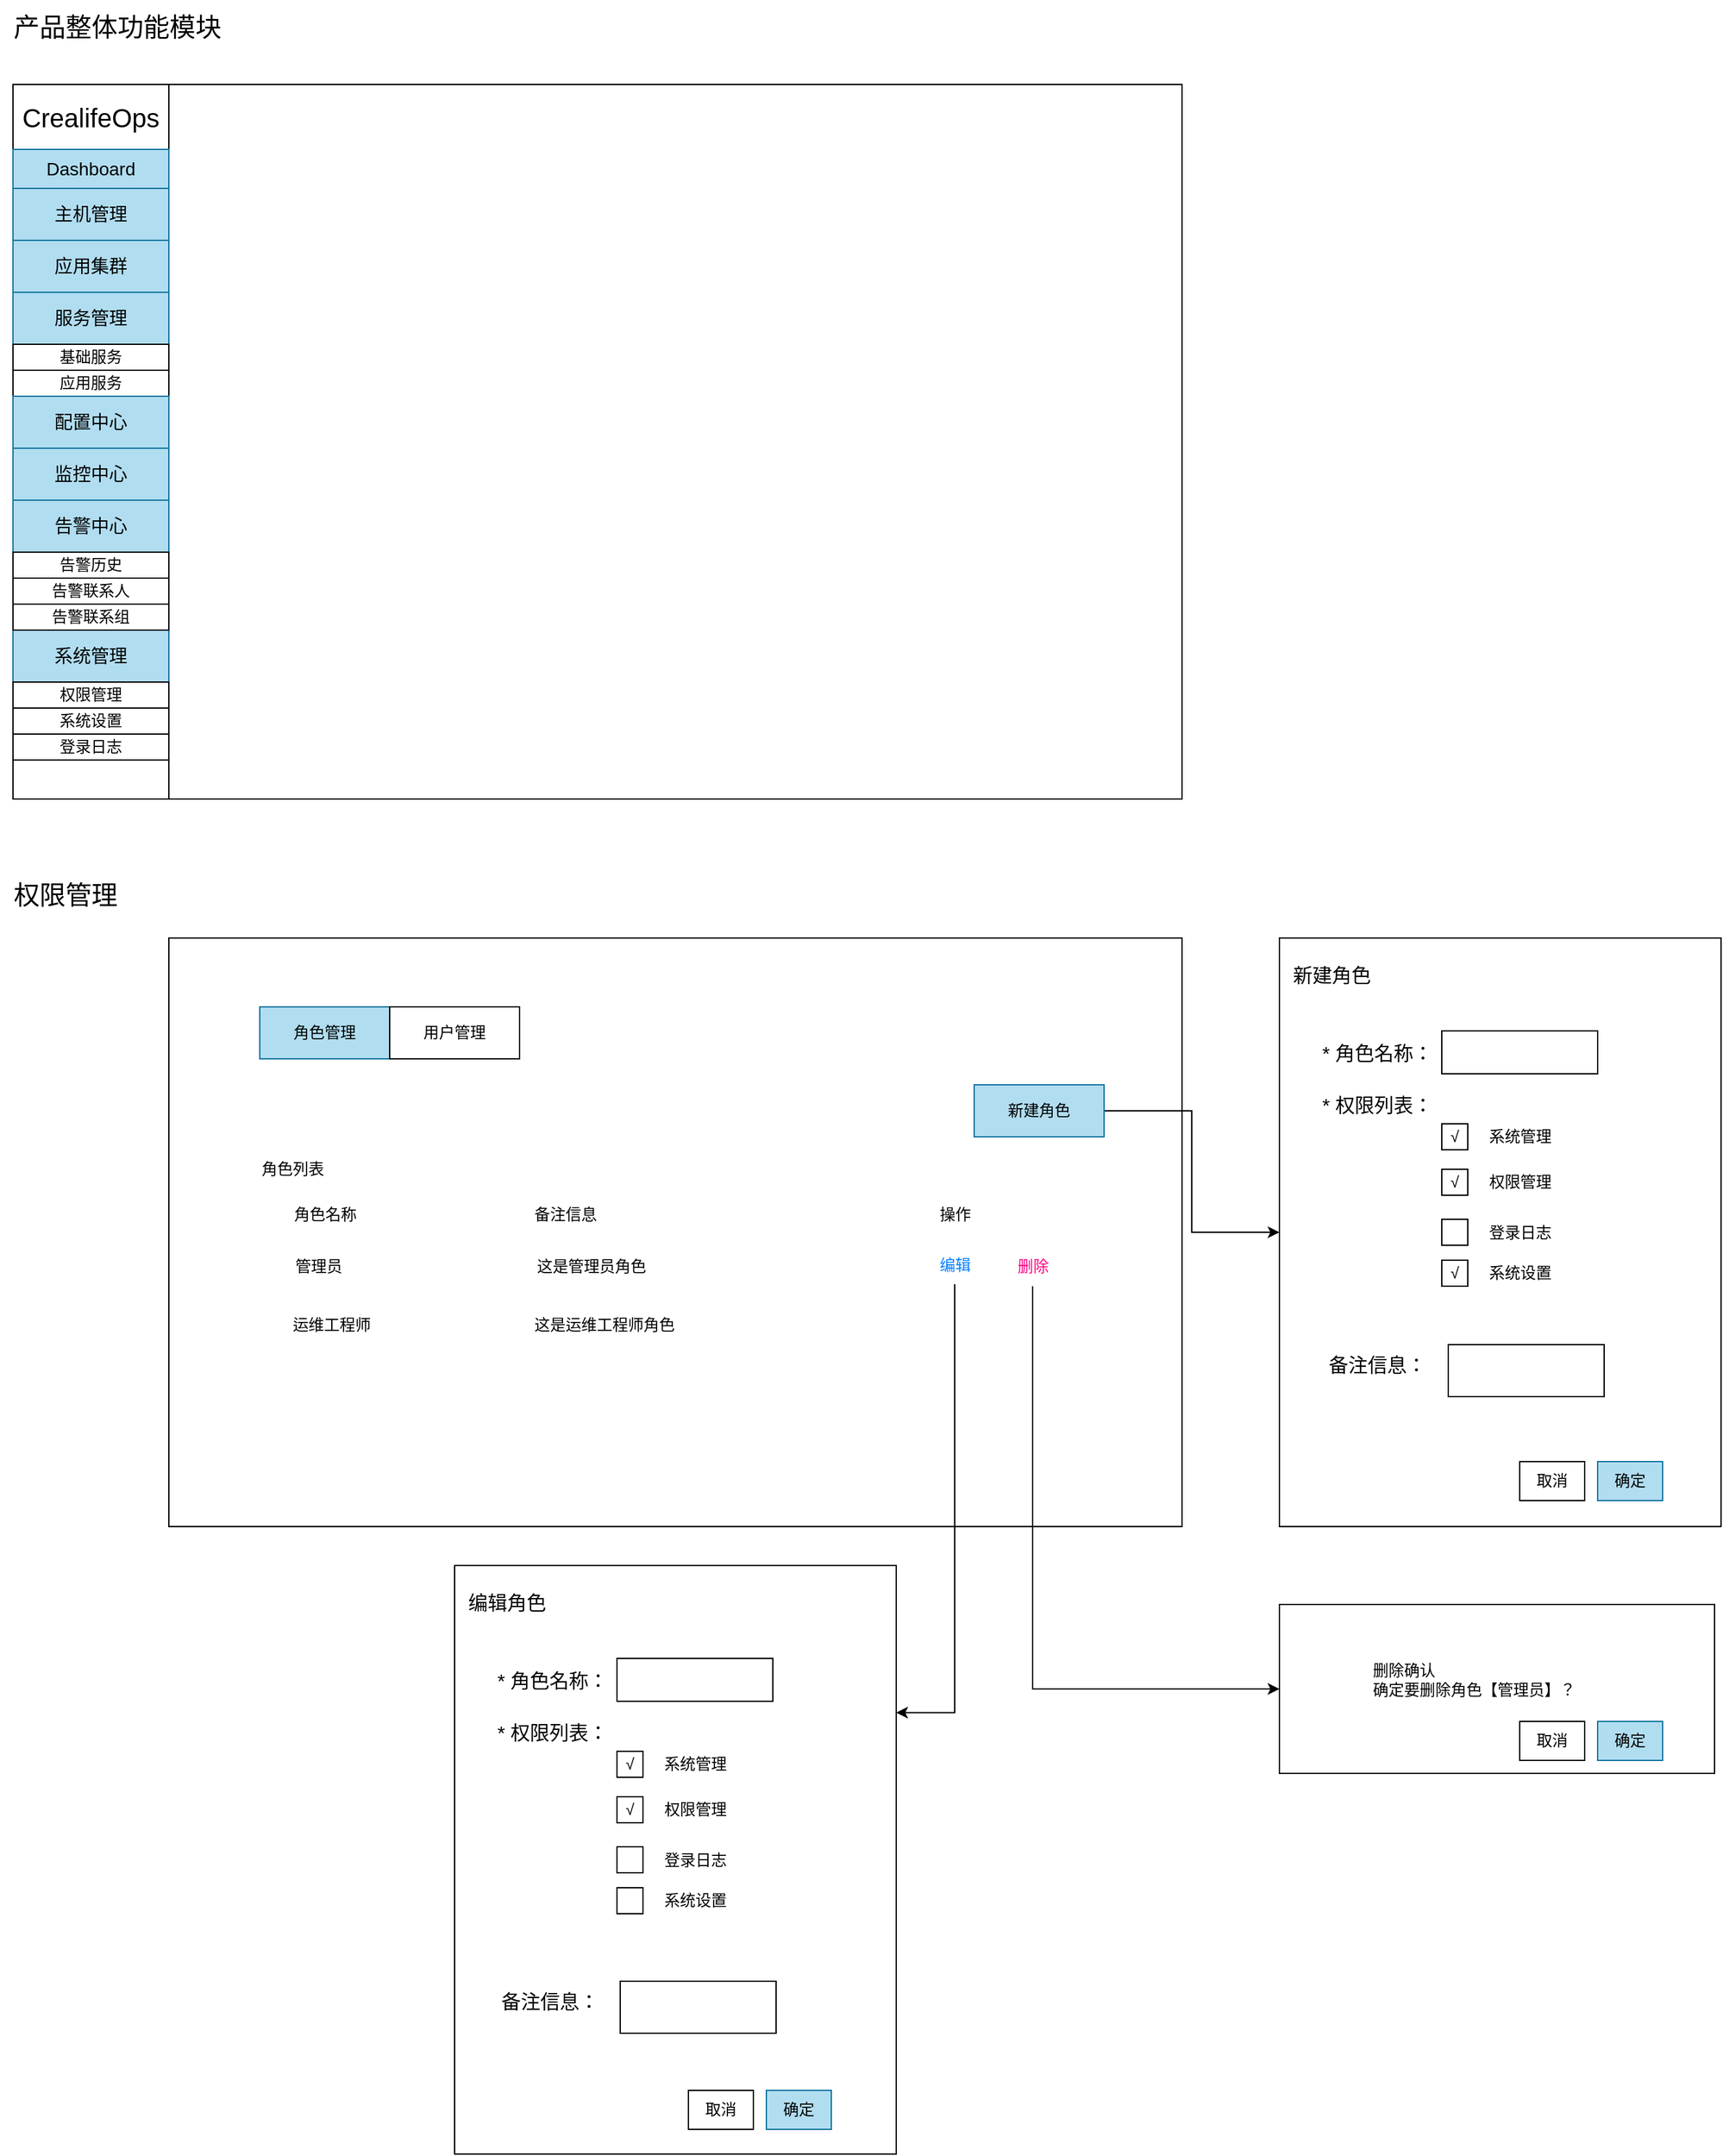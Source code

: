 <mxfile version="26.0.11">
  <diagram name="第 1 页" id="jSlEA7Z82A5dx9JD-4lL">
    <mxGraphModel dx="1325" dy="1305" grid="1" gridSize="10" guides="1" tooltips="1" connect="1" arrows="1" fold="1" page="1" pageScale="1" pageWidth="1169" pageHeight="827" math="0" shadow="0">
      <root>
        <mxCell id="0" />
        <mxCell id="1" parent="0" />
        <mxCell id="P7z-OZGvAiQnBAwZXuj_-1" value="" style="rounded=0;whiteSpace=wrap;html=1;" vertex="1" parent="1">
          <mxGeometry x="100" y="110" width="900" height="550" as="geometry" />
        </mxCell>
        <mxCell id="P7z-OZGvAiQnBAwZXuj_-2" value="&lt;font style=&quot;font-size: 20px;&quot;&gt;产品整体功能模块&lt;/font&gt;" style="text;html=1;align=center;verticalAlign=middle;resizable=0;points=[];autosize=1;strokeColor=none;fillColor=none;" vertex="1" parent="1">
          <mxGeometry x="90" y="45" width="180" height="40" as="geometry" />
        </mxCell>
        <mxCell id="P7z-OZGvAiQnBAwZXuj_-3" value="" style="rounded=0;whiteSpace=wrap;html=1;" vertex="1" parent="1">
          <mxGeometry x="100" y="110" width="120" height="550" as="geometry" />
        </mxCell>
        <mxCell id="P7z-OZGvAiQnBAwZXuj_-4" value="系统管理" style="rounded=0;whiteSpace=wrap;html=1;fillColor=#b1ddf0;strokeColor=#10739e;fontSize=14;" vertex="1" parent="1">
          <mxGeometry x="100" y="530" width="120" height="40" as="geometry" />
        </mxCell>
        <mxCell id="P7z-OZGvAiQnBAwZXuj_-5" value="权限管理" style="rounded=0;whiteSpace=wrap;html=1;" vertex="1" parent="1">
          <mxGeometry x="100" y="570" width="120" height="20" as="geometry" />
        </mxCell>
        <mxCell id="P7z-OZGvAiQnBAwZXuj_-6" value="系统设置" style="rounded=0;whiteSpace=wrap;html=1;" vertex="1" parent="1">
          <mxGeometry x="100" y="590" width="120" height="20" as="geometry" />
        </mxCell>
        <mxCell id="P7z-OZGvAiQnBAwZXuj_-7" value="&lt;font style=&quot;font-size: 20px;&quot;&gt;CrealifeOps&lt;/font&gt;" style="rounded=0;whiteSpace=wrap;html=1;" vertex="1" parent="1">
          <mxGeometry x="100" y="110" width="120" height="50" as="geometry" />
        </mxCell>
        <mxCell id="P7z-OZGvAiQnBAwZXuj_-8" value="Dashboard" style="rounded=0;whiteSpace=wrap;html=1;fillColor=#b1ddf0;strokeColor=#10739e;fontSize=14;" vertex="1" parent="1">
          <mxGeometry x="100" y="160" width="120" height="30" as="geometry" />
        </mxCell>
        <mxCell id="P7z-OZGvAiQnBAwZXuj_-10" value="主机管理" style="rounded=0;whiteSpace=wrap;html=1;fillColor=#b1ddf0;strokeColor=#10739e;fontSize=14;" vertex="1" parent="1">
          <mxGeometry x="100" y="190" width="120" height="40" as="geometry" />
        </mxCell>
        <mxCell id="P7z-OZGvAiQnBAwZXuj_-11" value="应用集群" style="rounded=0;whiteSpace=wrap;html=1;fillColor=#b1ddf0;strokeColor=#10739e;fontSize=14;" vertex="1" parent="1">
          <mxGeometry x="100" y="230" width="120" height="40" as="geometry" />
        </mxCell>
        <mxCell id="P7z-OZGvAiQnBAwZXuj_-12" value="服务管理" style="rounded=0;whiteSpace=wrap;html=1;fillColor=#b1ddf0;strokeColor=#10739e;fontSize=14;" vertex="1" parent="1">
          <mxGeometry x="100" y="270" width="120" height="40" as="geometry" />
        </mxCell>
        <mxCell id="P7z-OZGvAiQnBAwZXuj_-13" value="基础服务" style="rounded=0;whiteSpace=wrap;html=1;" vertex="1" parent="1">
          <mxGeometry x="100" y="310" width="120" height="20" as="geometry" />
        </mxCell>
        <mxCell id="P7z-OZGvAiQnBAwZXuj_-14" value="应用服务" style="rounded=0;whiteSpace=wrap;html=1;" vertex="1" parent="1">
          <mxGeometry x="100" y="330" width="120" height="20" as="geometry" />
        </mxCell>
        <mxCell id="P7z-OZGvAiQnBAwZXuj_-16" value="监控中心" style="rounded=0;whiteSpace=wrap;html=1;fillColor=#b1ddf0;strokeColor=#10739e;fontSize=14;" vertex="1" parent="1">
          <mxGeometry x="100" y="390" width="120" height="40" as="geometry" />
        </mxCell>
        <mxCell id="P7z-OZGvAiQnBAwZXuj_-17" value="配置中心" style="rounded=0;whiteSpace=wrap;html=1;fillColor=#b1ddf0;strokeColor=#10739e;fontSize=14;" vertex="1" parent="1">
          <mxGeometry x="100" y="350" width="120" height="40" as="geometry" />
        </mxCell>
        <mxCell id="P7z-OZGvAiQnBAwZXuj_-18" value="告警中心" style="rounded=0;whiteSpace=wrap;html=1;fillColor=#b1ddf0;strokeColor=#10739e;fontSize=14;" vertex="1" parent="1">
          <mxGeometry x="100" y="430" width="120" height="40" as="geometry" />
        </mxCell>
        <mxCell id="P7z-OZGvAiQnBAwZXuj_-19" value="告警历史" style="rounded=0;whiteSpace=wrap;html=1;" vertex="1" parent="1">
          <mxGeometry x="100" y="470" width="120" height="20" as="geometry" />
        </mxCell>
        <mxCell id="P7z-OZGvAiQnBAwZXuj_-20" value="告警联系人" style="rounded=0;whiteSpace=wrap;html=1;" vertex="1" parent="1">
          <mxGeometry x="100" y="490" width="120" height="20" as="geometry" />
        </mxCell>
        <mxCell id="P7z-OZGvAiQnBAwZXuj_-21" value="告警联系组" style="rounded=0;whiteSpace=wrap;html=1;" vertex="1" parent="1">
          <mxGeometry x="100" y="510" width="120" height="20" as="geometry" />
        </mxCell>
        <mxCell id="P7z-OZGvAiQnBAwZXuj_-22" value="登录日志" style="rounded=0;whiteSpace=wrap;html=1;" vertex="1" parent="1">
          <mxGeometry x="100" y="610" width="120" height="20" as="geometry" />
        </mxCell>
        <mxCell id="P7z-OZGvAiQnBAwZXuj_-23" value="权限管理" style="text;html=1;align=center;verticalAlign=middle;resizable=0;points=[];autosize=1;strokeColor=none;fillColor=none;fontSize=20;" vertex="1" parent="1">
          <mxGeometry x="90" y="713" width="100" height="40" as="geometry" />
        </mxCell>
        <mxCell id="P7z-OZGvAiQnBAwZXuj_-24" value="" style="rounded=0;whiteSpace=wrap;html=1;" vertex="1" parent="1">
          <mxGeometry x="220" y="767" width="780" height="453" as="geometry" />
        </mxCell>
        <mxCell id="P7z-OZGvAiQnBAwZXuj_-25" value="角色管理" style="rounded=0;whiteSpace=wrap;html=1;fillColor=#b1ddf0;strokeColor=#10739e;" vertex="1" parent="1">
          <mxGeometry x="290" y="820" width="100" height="40" as="geometry" />
        </mxCell>
        <mxCell id="P7z-OZGvAiQnBAwZXuj_-26" value="用户管理" style="rounded=0;whiteSpace=wrap;html=1;" vertex="1" parent="1">
          <mxGeometry x="390" y="820" width="100" height="40" as="geometry" />
        </mxCell>
        <mxCell id="P7z-OZGvAiQnBAwZXuj_-31" style="edgeStyle=orthogonalEdgeStyle;rounded=0;orthogonalLoop=1;jettySize=auto;html=1;exitX=1;exitY=0.5;exitDx=0;exitDy=0;entryX=0;entryY=0.5;entryDx=0;entryDy=0;" edge="1" parent="1" source="P7z-OZGvAiQnBAwZXuj_-27" target="P7z-OZGvAiQnBAwZXuj_-28">
          <mxGeometry relative="1" as="geometry" />
        </mxCell>
        <mxCell id="P7z-OZGvAiQnBAwZXuj_-27" value="新建角色" style="rounded=0;whiteSpace=wrap;html=1;fillColor=#b1ddf0;strokeColor=#10739e;" vertex="1" parent="1">
          <mxGeometry x="840" y="880" width="100" height="40" as="geometry" />
        </mxCell>
        <mxCell id="P7z-OZGvAiQnBAwZXuj_-28" value="" style="rounded=0;whiteSpace=wrap;html=1;" vertex="1" parent="1">
          <mxGeometry x="1075" y="767" width="340" height="453" as="geometry" />
        </mxCell>
        <mxCell id="P7z-OZGvAiQnBAwZXuj_-30" value="&lt;font style=&quot;font-size: 15px;&quot;&gt;新建角色&lt;/font&gt;" style="text;html=1;align=center;verticalAlign=middle;resizable=0;points=[];autosize=1;strokeColor=none;fillColor=none;" vertex="1" parent="1">
          <mxGeometry x="1075" y="780" width="80" height="30" as="geometry" />
        </mxCell>
        <mxCell id="P7z-OZGvAiQnBAwZXuj_-32" value="&lt;font style=&quot;font-size: 15px;&quot;&gt;* 角色名称：&lt;/font&gt;" style="text;html=1;align=center;verticalAlign=middle;resizable=0;points=[];autosize=1;strokeColor=none;fillColor=none;" vertex="1" parent="1">
          <mxGeometry x="1095" y="840" width="110" height="30" as="geometry" />
        </mxCell>
        <mxCell id="P7z-OZGvAiQnBAwZXuj_-33" value="" style="rounded=0;whiteSpace=wrap;html=1;" vertex="1" parent="1">
          <mxGeometry x="1200" y="838.5" width="120" height="33" as="geometry" />
        </mxCell>
        <mxCell id="P7z-OZGvAiQnBAwZXuj_-34" value="&lt;font style=&quot;font-size: 15px;&quot;&gt;备注信息：&lt;/font&gt;" style="text;html=1;align=center;verticalAlign=middle;resizable=0;points=[];autosize=1;strokeColor=none;fillColor=none;" vertex="1" parent="1">
          <mxGeometry x="1100" y="1080" width="100" height="30" as="geometry" />
        </mxCell>
        <mxCell id="P7z-OZGvAiQnBAwZXuj_-35" value="" style="rounded=0;whiteSpace=wrap;html=1;" vertex="1" parent="1">
          <mxGeometry x="1205" y="1080" width="120" height="40" as="geometry" />
        </mxCell>
        <mxCell id="P7z-OZGvAiQnBAwZXuj_-36" value="&lt;font style=&quot;font-size: 15px;&quot;&gt;* 权限列表：&lt;/font&gt;" style="text;html=1;align=center;verticalAlign=middle;resizable=0;points=[];autosize=1;strokeColor=none;fillColor=none;" vertex="1" parent="1">
          <mxGeometry x="1095" y="880" width="110" height="30" as="geometry" />
        </mxCell>
        <mxCell id="P7z-OZGvAiQnBAwZXuj_-37" value="√" style="whiteSpace=wrap;html=1;aspect=fixed;" vertex="1" parent="1">
          <mxGeometry x="1200" y="910" width="20" height="20" as="geometry" />
        </mxCell>
        <mxCell id="P7z-OZGvAiQnBAwZXuj_-38" value="系统管理" style="text;html=1;align=center;verticalAlign=middle;resizable=0;points=[];autosize=1;strokeColor=none;fillColor=none;" vertex="1" parent="1">
          <mxGeometry x="1225" y="905" width="70" height="30" as="geometry" />
        </mxCell>
        <mxCell id="P7z-OZGvAiQnBAwZXuj_-39" value="√" style="whiteSpace=wrap;html=1;aspect=fixed;" vertex="1" parent="1">
          <mxGeometry x="1200" y="945" width="20" height="20" as="geometry" />
        </mxCell>
        <mxCell id="P7z-OZGvAiQnBAwZXuj_-40" value="权限管理" style="text;html=1;align=center;verticalAlign=middle;resizable=0;points=[];autosize=1;strokeColor=none;fillColor=none;" vertex="1" parent="1">
          <mxGeometry x="1225" y="940" width="70" height="30" as="geometry" />
        </mxCell>
        <mxCell id="P7z-OZGvAiQnBAwZXuj_-41" value="" style="whiteSpace=wrap;html=1;aspect=fixed;" vertex="1" parent="1">
          <mxGeometry x="1200" y="983.5" width="20" height="20" as="geometry" />
        </mxCell>
        <mxCell id="P7z-OZGvAiQnBAwZXuj_-42" value="登录日志" style="text;html=1;align=center;verticalAlign=middle;resizable=0;points=[];autosize=1;strokeColor=none;fillColor=none;" vertex="1" parent="1">
          <mxGeometry x="1225" y="978.5" width="70" height="30" as="geometry" />
        </mxCell>
        <mxCell id="P7z-OZGvAiQnBAwZXuj_-43" value="√" style="whiteSpace=wrap;html=1;aspect=fixed;" vertex="1" parent="1">
          <mxGeometry x="1200" y="1015" width="20" height="20" as="geometry" />
        </mxCell>
        <mxCell id="P7z-OZGvAiQnBAwZXuj_-44" value="系统设置" style="text;html=1;align=center;verticalAlign=middle;resizable=0;points=[];autosize=1;strokeColor=none;fillColor=none;" vertex="1" parent="1">
          <mxGeometry x="1225" y="1010" width="70" height="30" as="geometry" />
        </mxCell>
        <mxCell id="P7z-OZGvAiQnBAwZXuj_-47" value="&lt;font&gt;角色列表&lt;/font&gt;" style="text;html=1;align=center;verticalAlign=middle;resizable=0;points=[];autosize=1;strokeColor=none;fillColor=none;" vertex="1" parent="1">
          <mxGeometry x="280" y="930" width="70" height="30" as="geometry" />
        </mxCell>
        <mxCell id="P7z-OZGvAiQnBAwZXuj_-49" value="角色名称" style="text;html=1;align=center;verticalAlign=middle;resizable=0;points=[];autosize=1;strokeColor=none;fillColor=none;" vertex="1" parent="1">
          <mxGeometry x="305" y="965" width="70" height="30" as="geometry" />
        </mxCell>
        <mxCell id="P7z-OZGvAiQnBAwZXuj_-50" value="备注信息" style="text;html=1;align=center;verticalAlign=middle;resizable=0;points=[];autosize=1;strokeColor=none;fillColor=none;" vertex="1" parent="1">
          <mxGeometry x="490" y="965" width="70" height="30" as="geometry" />
        </mxCell>
        <mxCell id="P7z-OZGvAiQnBAwZXuj_-51" value="操作" style="text;html=1;align=center;verticalAlign=middle;resizable=0;points=[];autosize=1;strokeColor=none;fillColor=none;" vertex="1" parent="1">
          <mxGeometry x="800" y="965" width="50" height="30" as="geometry" />
        </mxCell>
        <mxCell id="P7z-OZGvAiQnBAwZXuj_-52" value="管理员" style="text;html=1;align=center;verticalAlign=middle;resizable=0;points=[];autosize=1;strokeColor=none;fillColor=none;" vertex="1" parent="1">
          <mxGeometry x="305" y="1005" width="60" height="30" as="geometry" />
        </mxCell>
        <mxCell id="P7z-OZGvAiQnBAwZXuj_-53" value="运维工程师" style="text;html=1;align=center;verticalAlign=middle;resizable=0;points=[];autosize=1;strokeColor=none;fillColor=none;" vertex="1" parent="1">
          <mxGeometry x="305" y="1050" width="80" height="30" as="geometry" />
        </mxCell>
        <mxCell id="P7z-OZGvAiQnBAwZXuj_-54" value="这是管理员角色" style="text;html=1;align=center;verticalAlign=middle;resizable=0;points=[];autosize=1;strokeColor=none;fillColor=none;" vertex="1" parent="1">
          <mxGeometry x="490" y="1005" width="110" height="30" as="geometry" />
        </mxCell>
        <mxCell id="P7z-OZGvAiQnBAwZXuj_-55" value="这是运维工程师角色" style="text;html=1;align=center;verticalAlign=middle;resizable=0;points=[];autosize=1;strokeColor=none;fillColor=none;" vertex="1" parent="1">
          <mxGeometry x="490" y="1050" width="130" height="30" as="geometry" />
        </mxCell>
        <mxCell id="P7z-OZGvAiQnBAwZXuj_-75" style="edgeStyle=orthogonalEdgeStyle;rounded=0;orthogonalLoop=1;jettySize=auto;html=1;entryX=1;entryY=0.25;entryDx=0;entryDy=0;" edge="1" parent="1" source="P7z-OZGvAiQnBAwZXuj_-56" target="P7z-OZGvAiQnBAwZXuj_-58">
          <mxGeometry relative="1" as="geometry">
            <Array as="points">
              <mxPoint x="825" y="1363" />
            </Array>
          </mxGeometry>
        </mxCell>
        <mxCell id="P7z-OZGvAiQnBAwZXuj_-56" value="编辑" style="text;html=1;align=center;verticalAlign=middle;resizable=0;points=[];autosize=1;strokeColor=none;fillColor=none;fontColor=#007FFF;" vertex="1" parent="1">
          <mxGeometry x="800" y="1003.5" width="50" height="30" as="geometry" />
        </mxCell>
        <mxCell id="P7z-OZGvAiQnBAwZXuj_-81" style="edgeStyle=orthogonalEdgeStyle;rounded=0;orthogonalLoop=1;jettySize=auto;html=1;entryX=0;entryY=0.5;entryDx=0;entryDy=0;" edge="1" parent="1" source="P7z-OZGvAiQnBAwZXuj_-57" target="P7z-OZGvAiQnBAwZXuj_-80">
          <mxGeometry relative="1" as="geometry">
            <Array as="points">
              <mxPoint x="885" y="1345" />
            </Array>
          </mxGeometry>
        </mxCell>
        <mxCell id="P7z-OZGvAiQnBAwZXuj_-57" value="删除" style="text;html=1;align=center;verticalAlign=middle;resizable=0;points=[];autosize=1;strokeColor=none;fillColor=none;fontColor=#FF0080;" vertex="1" parent="1">
          <mxGeometry x="860" y="1005" width="50" height="30" as="geometry" />
        </mxCell>
        <mxCell id="P7z-OZGvAiQnBAwZXuj_-58" value="" style="rounded=0;whiteSpace=wrap;html=1;" vertex="1" parent="1">
          <mxGeometry x="440" y="1250" width="340" height="453" as="geometry" />
        </mxCell>
        <mxCell id="P7z-OZGvAiQnBAwZXuj_-59" value="&lt;font style=&quot;font-size: 15px;&quot;&gt;编辑角色&lt;/font&gt;" style="text;html=1;align=center;verticalAlign=middle;resizable=0;points=[];autosize=1;strokeColor=none;fillColor=none;" vertex="1" parent="1">
          <mxGeometry x="440" y="1263" width="80" height="30" as="geometry" />
        </mxCell>
        <mxCell id="P7z-OZGvAiQnBAwZXuj_-60" value="&lt;font style=&quot;font-size: 15px;&quot;&gt;* 角色名称：&lt;/font&gt;" style="text;html=1;align=center;verticalAlign=middle;resizable=0;points=[];autosize=1;strokeColor=none;fillColor=none;" vertex="1" parent="1">
          <mxGeometry x="460" y="1323" width="110" height="30" as="geometry" />
        </mxCell>
        <mxCell id="P7z-OZGvAiQnBAwZXuj_-61" value="" style="rounded=0;whiteSpace=wrap;html=1;" vertex="1" parent="1">
          <mxGeometry x="565" y="1321.5" width="120" height="33" as="geometry" />
        </mxCell>
        <mxCell id="P7z-OZGvAiQnBAwZXuj_-62" value="&lt;font style=&quot;font-size: 15px;&quot;&gt;备注信息：&lt;/font&gt;" style="text;html=1;align=center;verticalAlign=middle;resizable=0;points=[];autosize=1;strokeColor=none;fillColor=none;" vertex="1" parent="1">
          <mxGeometry x="462.5" y="1570" width="100" height="30" as="geometry" />
        </mxCell>
        <mxCell id="P7z-OZGvAiQnBAwZXuj_-63" value="" style="rounded=0;whiteSpace=wrap;html=1;" vertex="1" parent="1">
          <mxGeometry x="567.5" y="1570" width="120" height="40" as="geometry" />
        </mxCell>
        <mxCell id="P7z-OZGvAiQnBAwZXuj_-64" value="&lt;font style=&quot;font-size: 15px;&quot;&gt;* 权限列表：&lt;/font&gt;" style="text;html=1;align=center;verticalAlign=middle;resizable=0;points=[];autosize=1;strokeColor=none;fillColor=none;" vertex="1" parent="1">
          <mxGeometry x="460" y="1363" width="110" height="30" as="geometry" />
        </mxCell>
        <mxCell id="P7z-OZGvAiQnBAwZXuj_-65" value="√" style="whiteSpace=wrap;html=1;aspect=fixed;" vertex="1" parent="1">
          <mxGeometry x="565" y="1393" width="20" height="20" as="geometry" />
        </mxCell>
        <mxCell id="P7z-OZGvAiQnBAwZXuj_-66" value="系统管理" style="text;html=1;align=center;verticalAlign=middle;resizable=0;points=[];autosize=1;strokeColor=none;fillColor=none;" vertex="1" parent="1">
          <mxGeometry x="590" y="1388" width="70" height="30" as="geometry" />
        </mxCell>
        <mxCell id="P7z-OZGvAiQnBAwZXuj_-67" value="√" style="whiteSpace=wrap;html=1;aspect=fixed;" vertex="1" parent="1">
          <mxGeometry x="565" y="1428" width="20" height="20" as="geometry" />
        </mxCell>
        <mxCell id="P7z-OZGvAiQnBAwZXuj_-68" value="权限管理" style="text;html=1;align=center;verticalAlign=middle;resizable=0;points=[];autosize=1;strokeColor=none;fillColor=none;" vertex="1" parent="1">
          <mxGeometry x="590" y="1423" width="70" height="30" as="geometry" />
        </mxCell>
        <mxCell id="P7z-OZGvAiQnBAwZXuj_-69" value="" style="whiteSpace=wrap;html=1;aspect=fixed;" vertex="1" parent="1">
          <mxGeometry x="565" y="1466.5" width="20" height="20" as="geometry" />
        </mxCell>
        <mxCell id="P7z-OZGvAiQnBAwZXuj_-70" value="登录日志" style="text;html=1;align=center;verticalAlign=middle;resizable=0;points=[];autosize=1;strokeColor=none;fillColor=none;" vertex="1" parent="1">
          <mxGeometry x="590" y="1461.5" width="70" height="30" as="geometry" />
        </mxCell>
        <mxCell id="P7z-OZGvAiQnBAwZXuj_-71" value="" style="whiteSpace=wrap;html=1;aspect=fixed;" vertex="1" parent="1">
          <mxGeometry x="565" y="1498" width="20" height="20" as="geometry" />
        </mxCell>
        <mxCell id="P7z-OZGvAiQnBAwZXuj_-72" value="系统设置" style="text;html=1;align=center;verticalAlign=middle;resizable=0;points=[];autosize=1;strokeColor=none;fillColor=none;" vertex="1" parent="1">
          <mxGeometry x="590" y="1493" width="70" height="30" as="geometry" />
        </mxCell>
        <mxCell id="P7z-OZGvAiQnBAwZXuj_-76" value="取消" style="rounded=0;whiteSpace=wrap;html=1;" vertex="1" parent="1">
          <mxGeometry x="1260" y="1170" width="50" height="30" as="geometry" />
        </mxCell>
        <mxCell id="P7z-OZGvAiQnBAwZXuj_-77" value="确定" style="rounded=0;whiteSpace=wrap;html=1;fillColor=#b1ddf0;strokeColor=#10739e;" vertex="1" parent="1">
          <mxGeometry x="1320" y="1170" width="50" height="30" as="geometry" />
        </mxCell>
        <mxCell id="P7z-OZGvAiQnBAwZXuj_-78" value="取消" style="rounded=0;whiteSpace=wrap;html=1;" vertex="1" parent="1">
          <mxGeometry x="620" y="1654" width="50" height="30" as="geometry" />
        </mxCell>
        <mxCell id="P7z-OZGvAiQnBAwZXuj_-79" value="确定" style="rounded=0;whiteSpace=wrap;html=1;fillColor=#b1ddf0;strokeColor=#10739e;" vertex="1" parent="1">
          <mxGeometry x="680" y="1654" width="50" height="30" as="geometry" />
        </mxCell>
        <mxCell id="P7z-OZGvAiQnBAwZXuj_-80" value="" style="rounded=0;whiteSpace=wrap;html=1;" vertex="1" parent="1">
          <mxGeometry x="1075" y="1280" width="335" height="130" as="geometry" />
        </mxCell>
        <mxCell id="P7z-OZGvAiQnBAwZXuj_-82" value="删除确认&lt;div&gt;确定要删除角色【管理员】？&lt;/div&gt;" style="text;html=1;align=left;verticalAlign=middle;resizable=0;points=[];autosize=1;strokeColor=none;fillColor=none;" vertex="1" parent="1">
          <mxGeometry x="1145" y="1318" width="180" height="40" as="geometry" />
        </mxCell>
        <mxCell id="P7z-OZGvAiQnBAwZXuj_-83" value="取消" style="rounded=0;whiteSpace=wrap;html=1;" vertex="1" parent="1">
          <mxGeometry x="1260" y="1370" width="50" height="30" as="geometry" />
        </mxCell>
        <mxCell id="P7z-OZGvAiQnBAwZXuj_-84" value="确定" style="rounded=0;whiteSpace=wrap;html=1;fillColor=#b1ddf0;strokeColor=#10739e;" vertex="1" parent="1">
          <mxGeometry x="1320" y="1370" width="50" height="30" as="geometry" />
        </mxCell>
      </root>
    </mxGraphModel>
  </diagram>
</mxfile>
